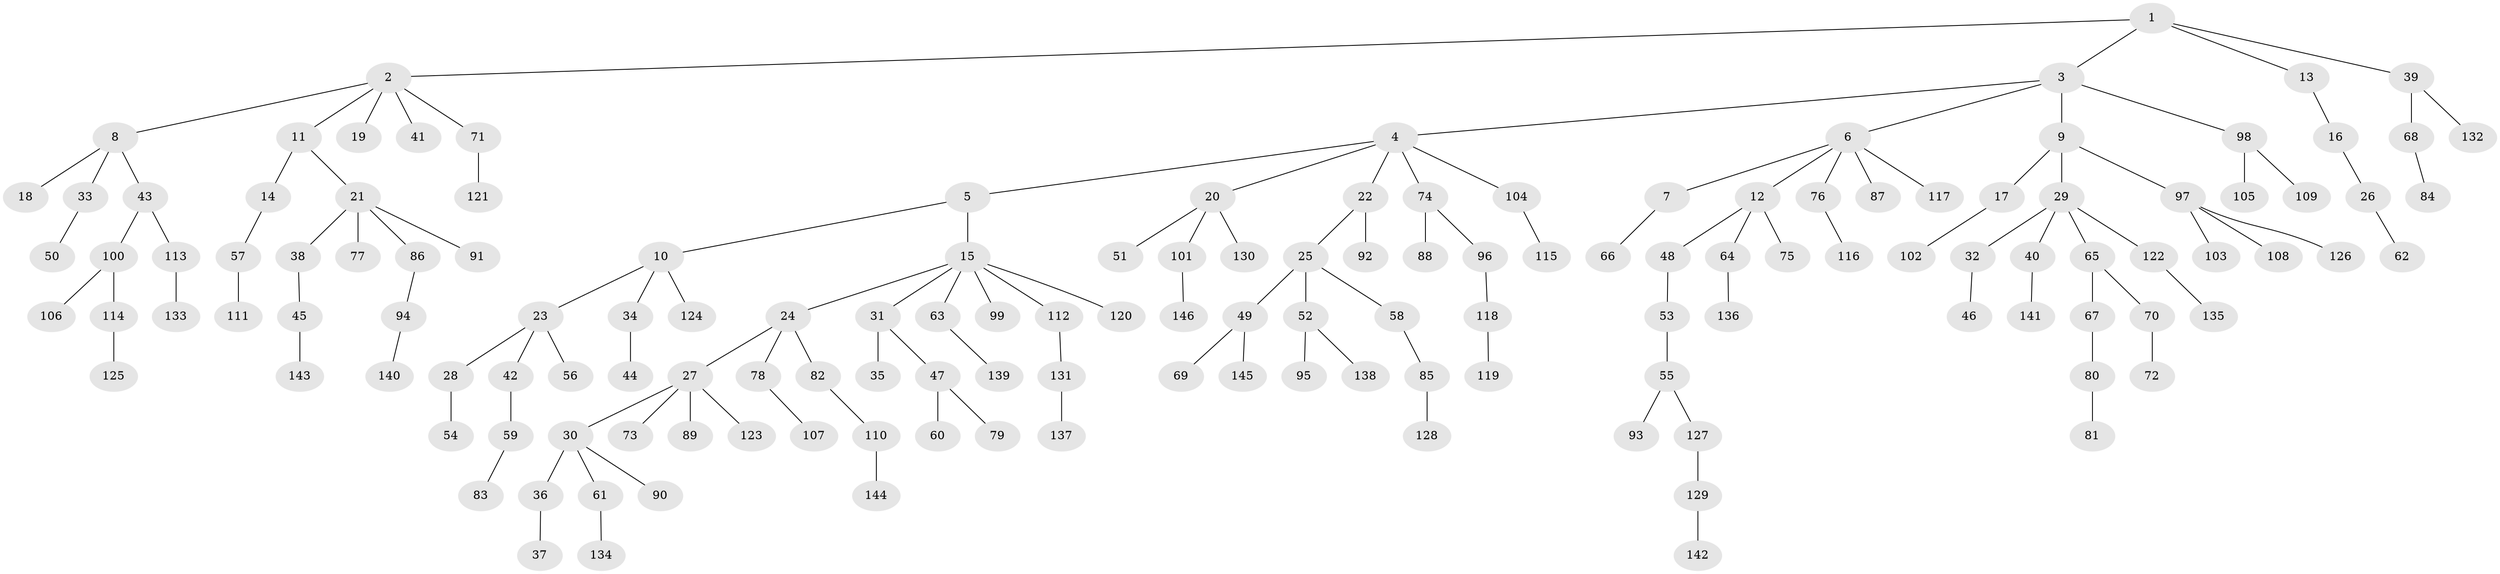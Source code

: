// Generated by graph-tools (version 1.1) at 2025/02/03/09/25 03:02:23]
// undirected, 146 vertices, 145 edges
graph export_dot {
graph [start="1"]
  node [color=gray90,style=filled];
  1;
  2;
  3;
  4;
  5;
  6;
  7;
  8;
  9;
  10;
  11;
  12;
  13;
  14;
  15;
  16;
  17;
  18;
  19;
  20;
  21;
  22;
  23;
  24;
  25;
  26;
  27;
  28;
  29;
  30;
  31;
  32;
  33;
  34;
  35;
  36;
  37;
  38;
  39;
  40;
  41;
  42;
  43;
  44;
  45;
  46;
  47;
  48;
  49;
  50;
  51;
  52;
  53;
  54;
  55;
  56;
  57;
  58;
  59;
  60;
  61;
  62;
  63;
  64;
  65;
  66;
  67;
  68;
  69;
  70;
  71;
  72;
  73;
  74;
  75;
  76;
  77;
  78;
  79;
  80;
  81;
  82;
  83;
  84;
  85;
  86;
  87;
  88;
  89;
  90;
  91;
  92;
  93;
  94;
  95;
  96;
  97;
  98;
  99;
  100;
  101;
  102;
  103;
  104;
  105;
  106;
  107;
  108;
  109;
  110;
  111;
  112;
  113;
  114;
  115;
  116;
  117;
  118;
  119;
  120;
  121;
  122;
  123;
  124;
  125;
  126;
  127;
  128;
  129;
  130;
  131;
  132;
  133;
  134;
  135;
  136;
  137;
  138;
  139;
  140;
  141;
  142;
  143;
  144;
  145;
  146;
  1 -- 2;
  1 -- 3;
  1 -- 13;
  1 -- 39;
  2 -- 8;
  2 -- 11;
  2 -- 19;
  2 -- 41;
  2 -- 71;
  3 -- 4;
  3 -- 6;
  3 -- 9;
  3 -- 98;
  4 -- 5;
  4 -- 20;
  4 -- 22;
  4 -- 74;
  4 -- 104;
  5 -- 10;
  5 -- 15;
  6 -- 7;
  6 -- 12;
  6 -- 76;
  6 -- 87;
  6 -- 117;
  7 -- 66;
  8 -- 18;
  8 -- 33;
  8 -- 43;
  9 -- 17;
  9 -- 29;
  9 -- 97;
  10 -- 23;
  10 -- 34;
  10 -- 124;
  11 -- 14;
  11 -- 21;
  12 -- 48;
  12 -- 64;
  12 -- 75;
  13 -- 16;
  14 -- 57;
  15 -- 24;
  15 -- 31;
  15 -- 63;
  15 -- 99;
  15 -- 112;
  15 -- 120;
  16 -- 26;
  17 -- 102;
  20 -- 51;
  20 -- 101;
  20 -- 130;
  21 -- 38;
  21 -- 77;
  21 -- 86;
  21 -- 91;
  22 -- 25;
  22 -- 92;
  23 -- 28;
  23 -- 42;
  23 -- 56;
  24 -- 27;
  24 -- 78;
  24 -- 82;
  25 -- 49;
  25 -- 52;
  25 -- 58;
  26 -- 62;
  27 -- 30;
  27 -- 73;
  27 -- 89;
  27 -- 123;
  28 -- 54;
  29 -- 32;
  29 -- 40;
  29 -- 65;
  29 -- 122;
  30 -- 36;
  30 -- 61;
  30 -- 90;
  31 -- 35;
  31 -- 47;
  32 -- 46;
  33 -- 50;
  34 -- 44;
  36 -- 37;
  38 -- 45;
  39 -- 68;
  39 -- 132;
  40 -- 141;
  42 -- 59;
  43 -- 100;
  43 -- 113;
  45 -- 143;
  47 -- 60;
  47 -- 79;
  48 -- 53;
  49 -- 69;
  49 -- 145;
  52 -- 95;
  52 -- 138;
  53 -- 55;
  55 -- 93;
  55 -- 127;
  57 -- 111;
  58 -- 85;
  59 -- 83;
  61 -- 134;
  63 -- 139;
  64 -- 136;
  65 -- 67;
  65 -- 70;
  67 -- 80;
  68 -- 84;
  70 -- 72;
  71 -- 121;
  74 -- 88;
  74 -- 96;
  76 -- 116;
  78 -- 107;
  80 -- 81;
  82 -- 110;
  85 -- 128;
  86 -- 94;
  94 -- 140;
  96 -- 118;
  97 -- 103;
  97 -- 108;
  97 -- 126;
  98 -- 105;
  98 -- 109;
  100 -- 106;
  100 -- 114;
  101 -- 146;
  104 -- 115;
  110 -- 144;
  112 -- 131;
  113 -- 133;
  114 -- 125;
  118 -- 119;
  122 -- 135;
  127 -- 129;
  129 -- 142;
  131 -- 137;
}
